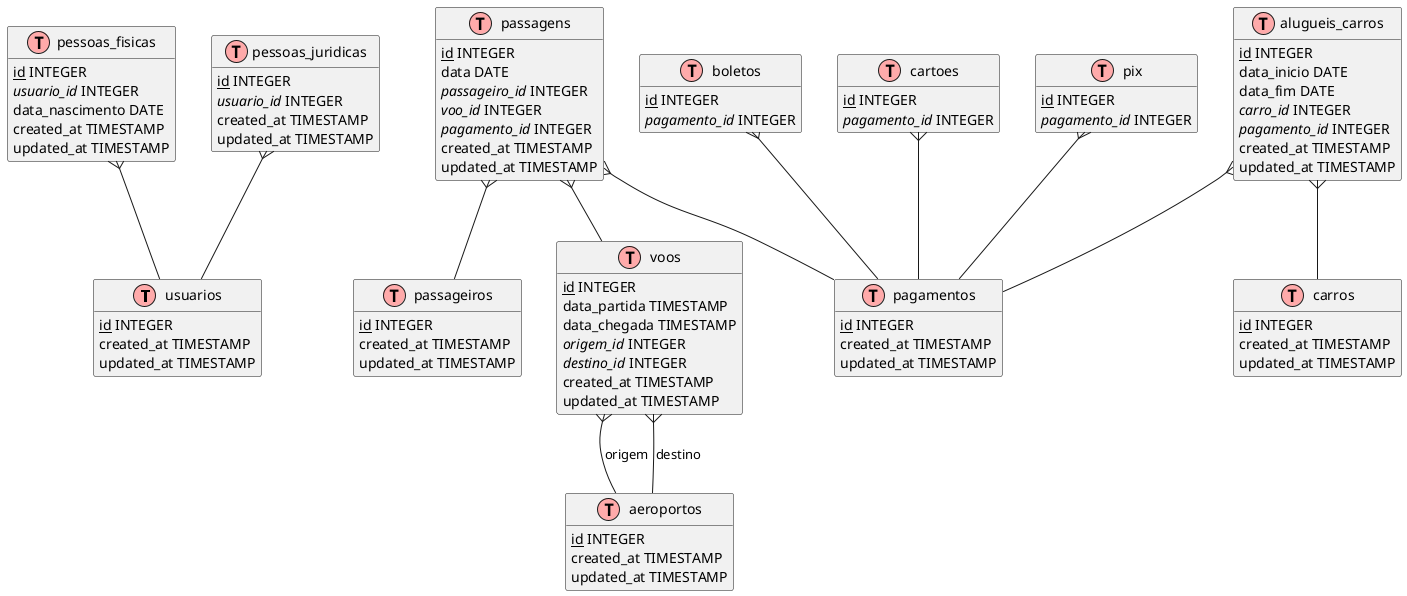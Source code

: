 @startuml DiagramaFisico

!define table(x) class x << (T,#FFAAAA) >>
!define primary_key(x) <u>x</u>
!define foreign_key(x) <i>x</i>

hide methods
hide stereotypes

table(usuarios) {
  primary_key(id) INTEGER
  nome VARCHAR(100)
  email VARCHAR(100)
  senha VARCHAR(100)
  created_at TIMESTAMP
  updated_at TIMESTAMP
}

table(pessoas_fisicas) {
  primary_key(id) INTEGER
  foreign_key(usuario_id) INTEGER
  cpf VARCHAR(11)
  data_nascimento DATE
  created_at TIMESTAMP
  updated_at TIMESTAMP
}

table(pessoas_juridicas) {
  primary_key(id) INTEGER
  foreign_key(usuario_id) INTEGER
  cnpj VARCHAR(14)
  razao_social VARCHAR(200)
  created_at TIMESTAMP
  updated_at TIMESTAMP
}

table(passageiros) {
  primary_key(id) INTEGER
  nome VARCHAR(100)
  documento VARCHAR(20)
  tipo_passageiro VARCHAR(10)
  created_at TIMESTAMP
  updated_at TIMESTAMP
}

table(aeroportos) {
  primary_key(id) INTEGER
  codigo VARCHAR(3)
  nome VARCHAR(100)
  cidade VARCHAR(100)
  created_at TIMESTAMP
  updated_at TIMESTAMP
}

table(voos) {
  primary_key(id) INTEGER
  numero VARCHAR(10)
  data_partida TIMESTAMP
  data_chegada TIMESTAMP
  foreign_key(origem_id) INTEGER
  foreign_key(destino_id) INTEGER
  created_at TIMESTAMP
  updated_at TIMESTAMP
}

table(passagens) {
  primary_key(id) INTEGER
  numero VARCHAR(20)
  valor DECIMAL(10,2)
  data DATE
  foreign_key(passageiro_id) INTEGER
  foreign_key(voo_id) INTEGER
  foreign_key(pagamento_id) INTEGER
  created_at TIMESTAMP
  updated_at TIMESTAMP
}

table(pagamentos) {
  primary_key(id) INTEGER
  valor DECIMAL(10,2)
  status VARCHAR(20)
  tipo VARCHAR(10)
  created_at TIMESTAMP
  updated_at TIMESTAMP
}

table(boletos) {
  primary_key(id) INTEGER
  foreign_key(pagamento_id) INTEGER
  codigo_barras VARCHAR(48)
}

table(cartoes) {
  primary_key(id) INTEGER
  foreign_key(pagamento_id) INTEGER
  numero VARCHAR(16)
  validade VARCHAR(7)
  cvv VARCHAR(3)
}

table(pix) {
  primary_key(id) INTEGER
  foreign_key(pagamento_id) INTEGER
  chave VARCHAR(100)
}

table(carros) {
  primary_key(id) INTEGER
  modelo VARCHAR(100)
  placa VARCHAR(7)
  valor_diaria DECIMAL(10,2)
  created_at TIMESTAMP
  updated_at TIMESTAMP
}

table(alugueis_carros) {
  primary_key(id) INTEGER
  data_inicio DATE
  data_fim DATE
  valor DECIMAL(10,2)
  foreign_key(carro_id) INTEGER
  foreign_key(pagamento_id) INTEGER
  created_at TIMESTAMP
  updated_at TIMESTAMP
}

' Relacionamentos
pessoas_fisicas }-- usuarios
pessoas_juridicas }-- usuarios

passagens }-- passageiros
passagens }-- voos
passagens }-- pagamentos

voos }-- aeroportos : origem
voos }-- aeroportos : destino

boletos }-- pagamentos
cartoes }-- pagamentos
pix }-- pagamentos

alugueis_carros }-- carros
alugueis_carros }-- pagamentos

@enduml

